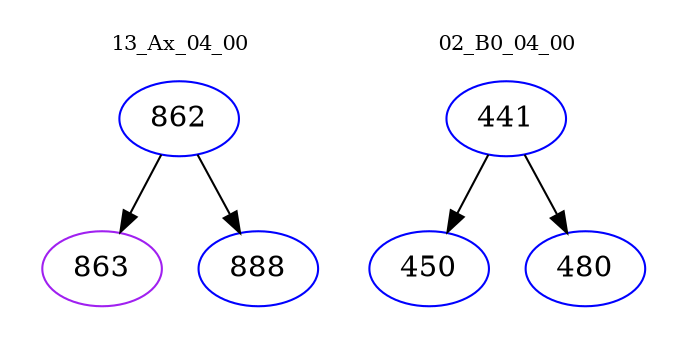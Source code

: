 digraph{
subgraph cluster_0 {
color = white
label = "13_Ax_04_00";
fontsize=10;
T0_862 [label="862", color="blue"]
T0_862 -> T0_863 [color="black"]
T0_863 [label="863", color="purple"]
T0_862 -> T0_888 [color="black"]
T0_888 [label="888", color="blue"]
}
subgraph cluster_1 {
color = white
label = "02_B0_04_00";
fontsize=10;
T1_441 [label="441", color="blue"]
T1_441 -> T1_450 [color="black"]
T1_450 [label="450", color="blue"]
T1_441 -> T1_480 [color="black"]
T1_480 [label="480", color="blue"]
}
}
